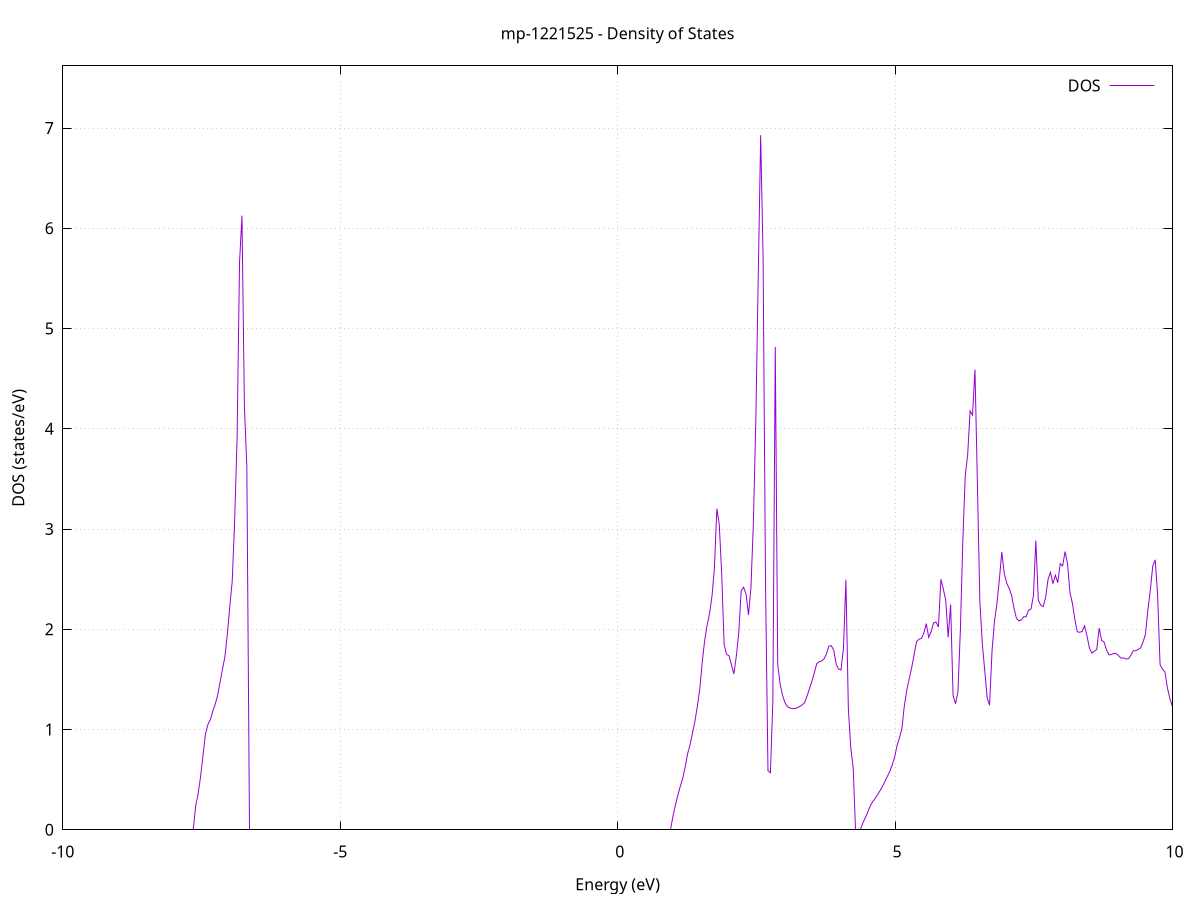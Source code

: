 set title 'mp-1221525 - Density of States'
set xlabel 'Energy (eV)'
set ylabel 'DOS (states/eV)'
set grid
set xrange [-10:10]
set yrange [0:7.620]
set xzeroaxis lt -1
set terminal png size 800,600
set output 'mp-1221525_dos_gnuplot.png'
plot '-' using 1:2 with lines title 'DOS'
-30.998300 0.000000
-30.954400 0.000000
-30.910500 0.000000
-30.866600 0.000000
-30.822700 0.000000
-30.778800 0.000000
-30.734900 0.000000
-30.691000 0.000000
-30.647100 0.000000
-30.603200 0.000000
-30.559400 0.000000
-30.515500 0.000000
-30.471600 0.000000
-30.427700 0.000000
-30.383800 0.000000
-30.339900 0.000000
-30.296000 0.000000
-30.252100 0.000000
-30.208200 0.000000
-30.164300 0.000000
-30.120400 0.000000
-30.076600 0.000000
-30.032700 0.000000
-29.988800 0.000000
-29.944900 0.000000
-29.901000 0.000000
-29.857100 0.000000
-29.813200 0.000000
-29.769300 0.000000
-29.725400 0.000000
-29.681500 0.000000
-29.637700 0.000000
-29.593800 0.000000
-29.549900 0.000000
-29.506000 0.000000
-29.462100 0.000000
-29.418200 0.000000
-29.374300 0.000000
-29.330400 0.000000
-29.286500 0.000000
-29.242600 0.000000
-29.198800 0.000000
-29.154900 0.000000
-29.111000 0.000000
-29.067100 0.000000
-29.023200 0.000000
-28.979300 0.000000
-28.935400 0.000000
-28.891500 0.000000
-28.847600 0.000000
-28.803700 0.000000
-28.759900 0.000000
-28.716000 0.000000
-28.672100 0.000000
-28.628200 0.000000
-28.584300 0.000000
-28.540400 0.000000
-28.496500 0.000000
-28.452600 0.000000
-28.408700 0.000000
-28.364800 0.000000
-28.321000 0.000000
-28.277100 0.000000
-28.233200 0.000000
-28.189300 0.000000
-28.145400 0.000000
-28.101500 0.000000
-28.057600 0.000000
-28.013700 0.000000
-27.969800 0.000000
-27.925900 0.000000
-27.882000 0.000000
-27.838200 0.000000
-27.794300 0.000000
-27.750400 0.000000
-27.706500 0.000000
-27.662600 0.000000
-27.618700 0.000000
-27.574800 0.000000
-27.530900 0.000000
-27.487000 0.000000
-27.443100 0.000000
-27.399300 0.000000
-27.355400 0.000000
-27.311500 0.000000
-27.267600 0.000000
-27.223700 0.000000
-27.179800 0.000000
-27.135900 0.000000
-27.092000 0.000000
-27.048100 0.000000
-27.004200 0.878700
-26.960400 2.711900
-26.916500 4.502700
-26.872600 9.087400
-26.828700 14.932000
-26.784800 20.135800
-26.740900 15.180300
-26.697000 5.566700
-26.653100 4.712200
-26.609200 3.745600
-26.565300 6.697200
-26.521500 7.477200
-26.477600 9.665100
-26.433700 11.328100
-26.389800 13.361900
-26.345900 14.762200
-26.302000 17.108500
-26.258100 17.715500
-26.214200 24.729700
-26.170300 25.618600
-26.126400 21.627200
-26.082600 13.165500
-26.038700 6.964400
-25.994800 1.854600
-25.950900 0.000000
-25.907000 0.000000
-25.863100 0.000000
-25.819200 0.000000
-25.775300 0.000000
-25.731400 0.000000
-25.687500 0.000000
-25.643600 0.000000
-25.599800 0.000000
-25.555900 0.000000
-25.512000 0.000000
-25.468100 0.000000
-25.424200 0.000000
-25.380300 0.000000
-25.336400 0.000000
-25.292500 0.000000
-25.248600 0.000000
-25.204700 0.000000
-25.160900 0.000000
-25.117000 0.000000
-25.073100 0.000000
-25.029200 0.000000
-24.985300 0.000000
-24.941400 0.000000
-24.897500 0.000000
-24.853600 0.000000
-24.809700 0.000000
-24.765800 0.000000
-24.722000 0.000000
-24.678100 0.000000
-24.634200 0.000000
-24.590300 0.000000
-24.546400 0.000000
-24.502500 0.000000
-24.458600 0.000000
-24.414700 0.000000
-24.370800 0.000000
-24.326900 0.000000
-24.283100 0.000000
-24.239200 0.000000
-24.195300 0.000000
-24.151400 0.000000
-24.107500 0.000000
-24.063600 0.000000
-24.019700 0.000000
-23.975800 0.000000
-23.931900 0.000000
-23.888000 0.000000
-23.844200 0.000000
-23.800300 0.000000
-23.756400 0.000000
-23.712500 0.000000
-23.668600 0.000000
-23.624700 0.000000
-23.580800 0.000000
-23.536900 0.000000
-23.493000 0.000000
-23.449100 0.000000
-23.405300 0.000000
-23.361400 0.000000
-23.317500 0.000000
-23.273600 0.000000
-23.229700 0.000000
-23.185800 0.000000
-23.141900 0.000000
-23.098000 0.000000
-23.054100 0.000000
-23.010200 0.000000
-22.966300 0.000000
-22.922500 0.000000
-22.878600 0.000000
-22.834700 0.000000
-22.790800 0.000000
-22.746900 0.000000
-22.703000 0.000000
-22.659100 0.000000
-22.615200 0.000000
-22.571300 0.000000
-22.527400 0.000000
-22.483600 0.000000
-22.439700 0.000000
-22.395800 0.000000
-22.351900 0.000000
-22.308000 0.000000
-22.264100 0.000000
-22.220200 0.000000
-22.176300 0.000000
-22.132400 0.000000
-22.088500 0.000000
-22.044700 0.000000
-22.000800 0.000000
-21.956900 0.000000
-21.913000 0.000000
-21.869100 0.000000
-21.825200 0.000000
-21.781300 0.000000
-21.737400 0.000000
-21.693500 0.000000
-21.649600 0.000000
-21.605800 0.000000
-21.561900 0.000000
-21.518000 0.000000
-21.474100 0.000000
-21.430200 0.000000
-21.386300 0.000000
-21.342400 0.000000
-21.298500 0.000000
-21.254600 0.000000
-21.210700 0.000000
-21.166900 0.000000
-21.123000 0.000000
-21.079100 0.000000
-21.035200 0.000000
-20.991300 0.000000
-20.947400 0.000000
-20.903500 0.000000
-20.859600 0.000000
-20.815700 0.000000
-20.771800 0.000000
-20.727900 0.000000
-20.684100 0.000000
-20.640200 0.000000
-20.596300 0.000000
-20.552400 0.000000
-20.508500 0.000000
-20.464600 0.000000
-20.420700 0.000000
-20.376800 0.000000
-20.332900 0.000000
-20.289000 0.000000
-20.245200 0.000000
-20.201300 0.000000
-20.157400 0.000000
-20.113500 0.000000
-20.069600 0.000000
-20.025700 0.000000
-19.981800 0.000000
-19.937900 0.000000
-19.894000 0.000000
-19.850100 0.000000
-19.806300 0.000000
-19.762400 0.000000
-19.718500 0.000000
-19.674600 0.000000
-19.630700 0.000000
-19.586800 0.000000
-19.542900 0.000000
-19.499000 0.000000
-19.455100 0.000000
-19.411200 0.000000
-19.367400 0.000000
-19.323500 0.000000
-19.279600 0.000000
-19.235700 0.000000
-19.191800 0.000000
-19.147900 0.000000
-19.104000 0.000000
-19.060100 0.000000
-19.016200 0.000000
-18.972300 0.000000
-18.928500 0.000000
-18.884600 0.000000
-18.840700 0.000000
-18.796800 0.000000
-18.752900 0.000000
-18.709000 0.000000
-18.665100 0.000000
-18.621200 0.000000
-18.577300 0.000000
-18.533400 0.000000
-18.489500 0.000000
-18.445700 0.000000
-18.401800 0.000000
-18.357900 0.000000
-18.314000 0.000000
-18.270100 0.000000
-18.226200 0.000000
-18.182300 0.000000
-18.138400 0.000000
-18.094500 0.000000
-18.050600 0.000000
-18.006800 0.000000
-17.962900 0.000000
-17.919000 0.000000
-17.875100 0.000000
-17.831200 0.000000
-17.787300 0.000000
-17.743400 0.000000
-17.699500 0.000000
-17.655600 0.000000
-17.611700 0.000000
-17.567900 0.000000
-17.524000 0.000000
-17.480100 0.000000
-17.436200 0.000000
-17.392300 0.000000
-17.348400 0.000000
-17.304500 0.000000
-17.260600 0.000000
-17.216700 0.000000
-17.172800 0.000000
-17.129000 0.000000
-17.085100 0.000000
-17.041200 0.000000
-16.997300 0.000000
-16.953400 0.000000
-16.909500 0.000000
-16.865600 0.000000
-16.821700 0.000000
-16.777800 0.000000
-16.733900 0.000000
-16.690100 0.000000
-16.646200 0.000000
-16.602300 0.000000
-16.558400 0.000000
-16.514500 0.000000
-16.470600 0.000000
-16.426700 0.000000
-16.382800 0.000000
-16.338900 0.000000
-16.295000 0.000000
-16.251100 0.000000
-16.207300 0.000000
-16.163400 0.000000
-16.119500 0.000000
-16.075600 0.000000
-16.031700 0.000000
-15.987800 0.000000
-15.943900 0.000000
-15.900000 0.000000
-15.856100 0.000000
-15.812200 0.000000
-15.768400 0.000000
-15.724500 0.000000
-15.680600 0.000000
-15.636700 0.000000
-15.592800 0.000000
-15.548900 0.000000
-15.505000 0.000000
-15.461100 0.000000
-15.417200 0.000000
-15.373300 0.000000
-15.329500 0.000000
-15.285600 0.000000
-15.241700 0.000000
-15.197800 0.000000
-15.153900 0.000000
-15.110000 0.000000
-15.066100 0.000000
-15.022200 0.000000
-14.978300 0.000000
-14.934400 0.000000
-14.890600 0.000000
-14.846700 0.000000
-14.802800 0.000000
-14.758900 0.000000
-14.715000 0.000000
-14.671100 0.000000
-14.627200 0.000000
-14.583300 0.000000
-14.539400 0.000000
-14.495500 0.000000
-14.451700 0.000000
-14.407800 0.000000
-14.363900 0.000000
-14.320000 0.000000
-14.276100 0.000000
-14.232200 0.000000
-14.188300 0.000000
-14.144400 0.000000
-14.100500 0.000000
-14.056600 0.000000
-14.012800 0.000000
-13.968900 0.000000
-13.925000 0.000000
-13.881100 0.000000
-13.837200 0.000000
-13.793300 0.000000
-13.749400 0.000000
-13.705500 0.000000
-13.661600 0.000000
-13.617700 0.000000
-13.573800 0.000000
-13.530000 0.000000
-13.486100 0.000000
-13.442200 0.000000
-13.398300 0.000000
-13.354400 0.000000
-13.310500 0.000000
-13.266600 0.000000
-13.222700 0.000000
-13.178800 0.000000
-13.134900 0.000000
-13.091100 0.000000
-13.047200 0.000000
-13.003300 0.000000
-12.959400 0.000000
-12.915500 0.000000
-12.871600 0.000000
-12.827700 0.000000
-12.783800 0.000000
-12.739900 0.000000
-12.696000 0.000000
-12.652200 0.000000
-12.608300 0.000000
-12.564400 0.000000
-12.520500 0.000000
-12.476600 0.000000
-12.432700 0.000000
-12.388800 0.000000
-12.344900 0.000000
-12.301000 0.000000
-12.257100 0.000000
-12.213300 0.000000
-12.169400 0.000000
-12.125500 0.000000
-12.081600 0.000000
-12.037700 0.000000
-11.993800 0.000000
-11.949900 0.000000
-11.906000 0.000000
-11.862100 0.000000
-11.818200 0.000000
-11.774400 0.000000
-11.730500 0.000000
-11.686600 0.000000
-11.642700 0.000000
-11.598800 0.000000
-11.554900 0.000000
-11.511000 0.000000
-11.467100 0.000000
-11.423200 0.000000
-11.379300 0.000000
-11.335400 0.000000
-11.291600 0.000000
-11.247700 0.000000
-11.203800 0.000000
-11.159900 0.000000
-11.116000 0.000000
-11.072100 0.000000
-11.028200 0.000000
-10.984300 0.000000
-10.940400 0.000000
-10.896500 0.000000
-10.852700 0.000000
-10.808800 0.000000
-10.764900 0.000000
-10.721000 0.000000
-10.677100 0.000000
-10.633200 0.000000
-10.589300 0.000000
-10.545400 0.000000
-10.501500 0.000000
-10.457600 0.000000
-10.413800 0.000000
-10.369900 0.000000
-10.326000 0.000000
-10.282100 0.000000
-10.238200 0.000000
-10.194300 0.000000
-10.150400 0.000000
-10.106500 0.000000
-10.062600 0.000000
-10.018700 0.000000
-9.974900 0.000000
-9.931000 0.000000
-9.887100 0.000000
-9.843200 0.000000
-9.799300 0.000000
-9.755400 0.000000
-9.711500 0.000000
-9.667600 0.000000
-9.623700 0.000000
-9.579800 0.000000
-9.536000 0.000000
-9.492100 0.000000
-9.448200 0.000000
-9.404300 0.000000
-9.360400 0.000000
-9.316500 0.000000
-9.272600 0.000000
-9.228700 0.000000
-9.184800 0.000000
-9.140900 0.000000
-9.097000 0.000000
-9.053200 0.000000
-9.009300 0.000000
-8.965400 0.000000
-8.921500 0.000000
-8.877600 0.000000
-8.833700 0.000000
-8.789800 0.000000
-8.745900 0.000000
-8.702000 0.000000
-8.658100 0.000000
-8.614300 0.000000
-8.570400 0.000000
-8.526500 0.000000
-8.482600 0.000000
-8.438700 0.000000
-8.394800 0.000000
-8.350900 0.000000
-8.307000 0.000000
-8.263100 0.000000
-8.219200 0.000000
-8.175400 0.000000
-8.131500 0.000000
-8.087600 0.000000
-8.043700 0.000000
-7.999800 0.000000
-7.955900 0.000000
-7.912000 0.000000
-7.868100 0.000000
-7.824200 0.000000
-7.780300 0.000000
-7.736500 0.000000
-7.692600 0.000000
-7.648700 0.005100
-7.604800 0.238100
-7.560900 0.358000
-7.517000 0.528900
-7.473100 0.741000
-7.429200 0.954600
-7.385300 1.049800
-7.341400 1.097300
-7.297600 1.181400
-7.253700 1.252100
-7.209800 1.340000
-7.165900 1.469900
-7.122000 1.602000
-7.078100 1.726500
-7.034200 1.953200
-6.990300 2.227000
-6.946400 2.479700
-6.902500 3.084500
-6.858600 3.908300
-6.814800 5.653900
-6.770900 6.126400
-6.727000 4.226900
-6.683100 3.627100
-6.639200 0.000000
-6.595300 0.000000
-6.551400 0.000000
-6.507500 0.000000
-6.463600 0.000000
-6.419700 0.000000
-6.375900 0.000000
-6.332000 0.000000
-6.288100 0.000000
-6.244200 0.000000
-6.200300 0.000000
-6.156400 0.000000
-6.112500 0.000000
-6.068600 0.000000
-6.024700 0.000000
-5.980800 0.000000
-5.937000 0.000000
-5.893100 0.000000
-5.849200 0.000000
-5.805300 0.000000
-5.761400 0.000000
-5.717500 0.000000
-5.673600 0.000000
-5.629700 0.000000
-5.585800 0.000000
-5.541900 0.000000
-5.498100 0.000000
-5.454200 0.000000
-5.410300 0.000000
-5.366400 0.000000
-5.322500 0.000000
-5.278600 0.000000
-5.234700 0.000000
-5.190800 0.000000
-5.146900 0.000000
-5.103000 0.000000
-5.059200 0.000000
-5.015300 0.000000
-4.971400 0.000000
-4.927500 0.000000
-4.883600 0.000000
-4.839700 0.000000
-4.795800 0.000000
-4.751900 0.000000
-4.708000 0.000000
-4.664100 0.000000
-4.620300 0.000000
-4.576400 0.000000
-4.532500 0.000000
-4.488600 0.000000
-4.444700 0.000000
-4.400800 0.000000
-4.356900 0.000000
-4.313000 0.000000
-4.269100 0.000000
-4.225200 0.000000
-4.181300 0.000000
-4.137500 0.000000
-4.093600 0.000000
-4.049700 0.000000
-4.005800 0.000000
-3.961900 0.000000
-3.918000 0.000000
-3.874100 0.000000
-3.830200 0.000000
-3.786300 0.000000
-3.742400 0.000000
-3.698600 0.000000
-3.654700 0.000000
-3.610800 0.000000
-3.566900 0.000000
-3.523000 0.000000
-3.479100 0.000000
-3.435200 0.000000
-3.391300 0.000000
-3.347400 0.000000
-3.303500 0.000000
-3.259700 0.000000
-3.215800 0.000000
-3.171900 0.000000
-3.128000 0.000000
-3.084100 0.000000
-3.040200 0.000000
-2.996300 0.000000
-2.952400 0.000000
-2.908500 0.000000
-2.864600 0.000000
-2.820800 0.000000
-2.776900 0.000000
-2.733000 0.000000
-2.689100 0.000000
-2.645200 0.000000
-2.601300 0.000000
-2.557400 0.000000
-2.513500 0.000000
-2.469600 0.000000
-2.425700 0.000000
-2.381900 0.000000
-2.338000 0.000000
-2.294100 0.000000
-2.250200 0.000000
-2.206300 0.000000
-2.162400 0.000000
-2.118500 0.000000
-2.074600 0.000000
-2.030700 0.000000
-1.986800 0.000000
-1.942900 0.000000
-1.899100 0.000000
-1.855200 0.000000
-1.811300 0.000000
-1.767400 0.000000
-1.723500 0.000000
-1.679600 0.000000
-1.635700 0.000000
-1.591800 0.000000
-1.547900 0.000000
-1.504000 0.000000
-1.460200 0.000000
-1.416300 0.000000
-1.372400 0.000000
-1.328500 0.000000
-1.284600 0.000000
-1.240700 0.000000
-1.196800 0.000000
-1.152900 0.000000
-1.109000 0.000000
-1.065100 0.000000
-1.021300 0.000000
-0.977400 0.000000
-0.933500 0.000000
-0.889600 0.000000
-0.845700 0.000000
-0.801800 0.000000
-0.757900 0.000000
-0.714000 0.000000
-0.670100 0.000000
-0.626200 0.000000
-0.582400 0.000000
-0.538500 0.000000
-0.494600 0.000000
-0.450700 0.000000
-0.406800 0.000000
-0.362900 0.000000
-0.319000 0.000000
-0.275100 0.000000
-0.231200 0.000000
-0.187300 0.000000
-0.143500 0.000000
-0.099600 0.000000
-0.055700 0.000000
-0.011800 0.000000
0.032100 0.000000
0.076000 0.000000
0.119900 0.000000
0.163800 0.000000
0.207700 0.000000
0.251600 0.000000
0.295500 0.000000
0.339300 0.000000
0.383200 0.000000
0.427100 0.000000
0.471000 0.000000
0.514900 0.000000
0.558800 0.000000
0.602700 0.000000
0.646600 0.000000
0.690500 0.000000
0.734400 0.000000
0.778200 0.000000
0.822100 0.000000
0.866000 0.000000
0.909900 0.000000
0.953800 0.000000
0.997700 0.136100
1.041600 0.246800
1.085500 0.345100
1.129400 0.434500
1.173300 0.512200
1.217100 0.628300
1.261000 0.758400
1.304900 0.846100
1.348800 0.964100
1.392700 1.082200
1.436600 1.231300
1.480500 1.403900
1.524400 1.672500
1.568300 1.888500
1.612200 2.038500
1.656000 2.157300
1.699900 2.327300
1.743800 2.608000
1.787700 3.202800
1.831600 3.045500
1.875500 2.549700
1.919400 1.847400
1.963300 1.749200
2.007200 1.736100
2.051100 1.644700
2.094900 1.553800
2.138800 1.731200
2.182700 1.962700
2.226600 2.385400
2.270500 2.419100
2.314400 2.349300
2.358300 2.143800
2.402200 2.412600
2.446100 3.054200
2.490000 4.075700
2.533900 5.511300
2.577700 6.927600
2.621600 5.696200
2.665500 2.428400
2.709400 0.589400
2.753300 0.568600
2.797200 1.283000
2.841100 4.816400
2.885000 1.650500
2.928900 1.452900
2.972800 1.339700
3.016600 1.266800
3.060500 1.229000
3.104400 1.213700
3.148300 1.209200
3.192200 1.209000
3.236100 1.216100
3.280000 1.230300
3.323900 1.243700
3.367800 1.266800
3.411700 1.331500
3.455500 1.404100
3.499400 1.477900
3.543300 1.562800
3.587200 1.654400
3.631100 1.676100
3.675000 1.682800
3.718900 1.703800
3.762800 1.752800
3.806700 1.832200
3.850600 1.835800
3.894400 1.791400
3.938300 1.651200
3.982200 1.602500
4.026100 1.594300
4.070000 1.812900
4.113900 2.495100
4.157800 1.207600
4.201700 0.815900
4.245600 0.616900
4.289500 0.000000
4.333300 0.000000
4.377200 0.006800
4.421100 0.070700
4.465000 0.121000
4.508900 0.177900
4.552800 0.237800
4.596700 0.281100
4.640600 0.313100
4.684500 0.349300
4.728400 0.389800
4.772200 0.432800
4.816100 0.481200
4.860000 0.530600
4.903900 0.580500
4.947800 0.645900
4.991700 0.723300
5.035600 0.839400
5.079500 0.918200
5.123400 1.011000
5.167300 1.238900
5.211200 1.392800
5.255000 1.505800
5.298900 1.615600
5.342800 1.745600
5.386700 1.874900
5.430600 1.900300
5.474500 1.909500
5.518400 1.961100
5.562300 2.056700
5.606200 1.919200
5.650100 1.976800
5.693900 2.064200
5.737800 2.072800
5.781700 2.023500
5.825600 2.498800
5.869500 2.401900
5.913400 2.288500
5.957300 1.919300
6.001200 2.246800
6.045100 1.338300
6.089000 1.257400
6.132800 1.372200
6.176700 1.989400
6.220600 2.875400
6.264500 3.527900
6.308400 3.742000
6.352300 4.178100
6.396200 4.136200
6.440100 4.590000
6.484000 3.444000
6.527900 2.280000
6.571700 1.862800
6.615600 1.591300
6.659500 1.316900
6.703400 1.241700
6.747300 1.783500
6.791200 2.077600
6.835100 2.255200
6.879000 2.491200
6.922900 2.771100
6.966800 2.563700
7.010600 2.462200
7.054500 2.409700
7.098400 2.341000
7.142300 2.214600
7.186200 2.111500
7.230100 2.083600
7.274000 2.093300
7.317900 2.124600
7.361800 2.124400
7.405700 2.189800
7.449600 2.202300
7.493400 2.334400
7.537300 2.885500
7.581200 2.290900
7.625100 2.240500
7.669000 2.226000
7.712900 2.314800
7.756800 2.497800
7.800700 2.568900
7.844600 2.454400
7.888500 2.539100
7.932300 2.465000
7.976200 2.654400
8.020100 2.632100
8.064000 2.775100
8.107900 2.656100
8.151800 2.366900
8.195700 2.259100
8.239600 2.101000
8.283500 1.975900
8.327400 1.969600
8.371200 1.978200
8.415100 2.034500
8.459000 1.933000
8.502900 1.812700
8.546800 1.762200
8.590700 1.781300
8.634600 1.798200
8.678500 2.012000
8.722400 1.888300
8.766300 1.874100
8.810100 1.794900
8.854000 1.746100
8.897900 1.747700
8.941800 1.758500
8.985700 1.757500
9.029600 1.735200
9.073500 1.712200
9.117400 1.714600
9.161300 1.702800
9.205200 1.707000
9.249000 1.739000
9.292900 1.785600
9.336800 1.786400
9.380700 1.798900
9.424600 1.814300
9.468500 1.871200
9.512400 1.950000
9.556300 2.193300
9.600200 2.388700
9.644100 2.630700
9.688000 2.692900
9.731800 2.339800
9.775700 1.648600
9.819600 1.602300
9.863500 1.574700
9.907400 1.418500
9.951300 1.310500
9.995200 1.235900
10.039100 1.261400
10.083000 1.382700
10.126900 1.486200
10.170700 1.452300
10.214600 1.497100
10.258500 1.565700
10.302400 1.609700
10.346300 1.669800
10.390200 1.710700
10.434100 1.760900
10.478000 1.830200
10.521900 1.843400
10.565800 1.915800
10.609600 2.030400
10.653500 2.169400
10.697400 2.352500
10.741300 2.657400
10.785200 2.948700
10.829100 3.264700
10.873000 3.533600
10.916900 3.727400
10.960800 3.805200
11.004700 3.741400
11.048500 3.584200
11.092400 3.590200
11.136300 3.387200
11.180200 3.296000
11.224100 2.930300
11.268000 2.898600
11.311900 2.962200
11.355800 3.094200
11.399700 3.150400
11.443600 3.206200
11.487400 3.440100
11.531300 3.453800
11.575200 3.763100
11.619100 3.452900
11.663000 3.468500
11.706900 3.484500
11.750800 3.360900
11.794700 3.303900
11.838600 3.172700
11.882500 3.309200
11.926400 3.549400
11.970200 3.097400
12.014100 3.654400
12.058000 3.734200
12.101900 3.376500
12.145800 3.103900
12.189700 2.999800
12.233600 3.023300
12.277500 2.886700
12.321400 3.226400
12.365300 3.441300
12.409100 3.281700
12.453000 3.150300
12.496900 2.634600
12.540800 2.393100
12.584700 2.320600
12.628600 2.132000
12.672500 2.058300
12.716400 2.011000
12.760300 2.025500
12.804200 1.975800
12.848000 2.006900
12.891900 2.028300
12.935800 2.208200
12.979700 2.448600
13.023600 2.752300
13.067500 2.636700
13.111400 2.477300
13.155300 2.360900
13.199200 2.242000
13.243100 2.213700
13.286900 2.198200
13.330800 2.081700
13.374700 1.977400
13.418600 1.822000
13.462500 1.685300
13.506400 1.654500
13.550300 1.643800
13.594200 1.620700
13.638100 1.560500
13.682000 1.563900
13.725800 1.665500
13.769700 1.456000
13.813600 1.334100
13.857500 1.246600
13.901400 1.180900
13.945300 1.076000
13.989200 0.802900
14.033100 0.686300
14.077000 0.639000
14.120900 0.531600
14.164700 0.448800
14.208600 0.445100
14.252500 0.442600
14.296400 0.440700
14.340300 0.440300
14.384200 0.441100
14.428100 0.442500
14.472000 0.444600
14.515900 0.446600
14.559800 0.450900
14.603700 0.455100
14.647500 0.457300
14.691400 0.460700
14.735300 0.463800
14.779200 0.466600
14.823100 0.469200
14.867000 0.473100
14.910900 0.478600
14.954800 0.484500
14.998700 0.485500
15.042600 0.480000
15.086400 0.483500
15.130300 0.489300
15.174200 0.492400
15.218100 0.494700
15.262000 0.498200
15.305900 0.502900
15.349800 0.509400
15.393700 0.517000
15.437600 0.527800
15.481500 0.538900
15.525300 0.547600
15.569200 0.553100
15.613100 0.557400
15.657000 0.567400
15.700900 0.577700
15.744800 0.574900
15.788700 0.557500
15.832600 0.555200
15.876500 0.554700
15.920400 0.553600
15.964200 0.551400
16.008100 0.548400
16.052000 0.544700
16.095900 0.541800
16.139800 0.538100
16.183700 0.532400
16.227600 0.524400
16.271500 0.513300
16.315400 0.495300
16.359300 0.489900
16.403100 0.490700
16.447000 0.492400
16.490900 0.491300
16.534800 0.481800
16.578700 0.469300
16.622600 0.468200
16.666500 0.468800
16.710400 0.474600
16.754300 0.501800
16.798200 0.551100
16.842100 0.603600
16.885900 0.637400
16.929800 0.625100
16.973700 0.624100
17.017600 0.641800
17.061500 0.653600
17.105400 0.649200
17.149300 0.643700
17.193200 0.658400
17.237100 0.681000
17.281000 0.694600
17.324800 0.724300
17.368700 0.763900
17.412600 0.766900
17.456500 0.753500
17.500400 0.756500
17.544300 0.746100
17.588200 0.741800
17.632100 0.729800
17.676000 0.718400
17.719900 0.709300
17.763700 0.701300
17.807600 0.691200
17.851500 0.679700
17.895400 0.667400
17.939300 0.654700
17.983200 0.642600
18.027100 0.636900
18.071000 0.633700
18.114900 0.633900
18.158800 0.643900
18.202600 0.651200
18.246500 0.662000
18.290400 0.673600
18.334300 0.685600
18.378200 0.698800
18.422100 0.714400
18.466000 0.724800
18.509900 0.780900
18.553800 0.758600
18.597700 0.772300
18.641500 0.789800
18.685400 0.811200
18.729300 0.818400
18.773200 0.824600
18.817100 0.850800
18.861000 0.870000
18.904900 0.899900
18.948800 0.912700
18.992700 0.913500
19.036600 0.915000
19.080500 0.989500
19.124300 1.105100
19.168200 1.047700
19.212100 0.892700
19.256000 0.888300
19.299900 0.787800
19.343800 0.748100
19.387700 0.722000
19.431600 0.731300
19.475500 0.712700
19.519400 0.607600
19.563200 0.523000
19.607100 0.558900
19.651000 0.659900
19.694900 0.762500
19.738800 0.884800
19.782700 0.930000
19.826600 0.892700
19.870500 0.822300
19.914400 0.831600
19.958300 0.847500
20.002100 0.870300
20.046000 0.896000
20.089900 0.895400
20.133800 0.876100
20.177700 0.867900
20.221600 0.887700
20.265500 0.889100
20.309400 0.874000
20.353300 0.874200
20.397200 0.885800
20.441000 0.946300
20.484900 0.990400
20.528800 1.047900
20.572700 1.104900
20.616600 1.163300
20.660500 1.241300
20.704400 1.312900
20.748300 1.337000
20.792200 1.248000
20.836100 1.180200
20.879900 1.167200
20.923800 1.163300
20.967700 1.137500
21.011600 1.148700
21.055500 1.166300
21.099400 1.149900
21.143300 1.114400
21.187200 1.089200
21.231100 1.080600
21.275000 0.984800
21.318900 0.923900
21.362700 0.920300
21.406600 0.919200
21.450500 0.919200
21.494400 0.921400
21.538300 0.896400
21.582200 0.896800
21.626100 0.897400
21.670000 0.901800
21.713900 0.912500
21.757800 0.934500
21.801600 0.979600
21.845500 1.075100
21.889400 1.193400
21.933300 1.271600
21.977200 1.314100
22.021100 1.285000
22.065000 1.191700
22.108900 1.207100
22.152800 1.208200
22.196700 1.206100
22.240500 1.215600
22.284400 1.236400
22.328300 1.269200
22.372200 1.301900
22.416100 1.319300
22.460000 1.347400
22.503900 1.391100
22.547800 1.446200
22.591700 1.594500
22.635600 1.610800
22.679400 1.753700
22.723300 1.708100
22.767200 1.727900
22.811100 1.722000
22.855000 1.642700
22.898900 1.622400
22.942800 1.569700
22.986700 1.538200
23.030600 1.515600
23.074500 1.511300
23.118300 1.577000
23.162200 1.632500
23.206100 1.658000
23.250000 1.633500
23.293900 1.442000
23.337800 1.333800
23.381700 1.327000
23.425600 1.323100
23.469500 1.326500
23.513400 1.327900
23.557200 1.338800
23.601100 1.393400
23.645000 1.441000
23.688900 1.450800
23.732800 1.546500
23.776700 1.550100
23.820600 1.545500
23.864500 1.568300
23.908400 1.616900
23.952300 1.755900
23.996200 1.918400
24.040000 2.022700
24.083900 2.151300
24.127800 2.251800
24.171700 2.376800
24.215600 2.427900
24.259500 2.315000
24.303400 2.186200
24.347300 2.112400
24.391200 2.002200
24.435100 2.026600
24.478900 2.113700
24.522800 1.990100
24.566700 1.977900
24.610600 1.960400
24.654500 1.865400
24.698400 1.803000
24.742300 1.764800
24.786200 1.732100
24.830100 1.739400
24.874000 1.757700
24.917800 1.742600
24.961700 1.735800
25.005600 1.759000
25.049500 1.751500
25.093400 1.792100
25.137300 1.790600
25.181200 1.805200
25.225100 1.898500
25.269000 2.119100
25.312900 2.303800
25.356700 2.290400
25.400600 2.238600
25.444500 2.240300
25.488400 2.123200
25.532300 2.267200
25.576200 2.470300
25.620100 2.918100
25.664000 5.825100
25.707900 5.708000
25.751800 3.798900
25.795600 2.855200
25.839500 2.321100
25.883400 1.978500
25.927300 1.714000
25.971200 1.554600
26.015100 1.471700
26.059000 1.433200
26.102900 1.388400
26.146800 1.369500
26.190700 1.359900
26.234600 1.352600
26.278400 1.330200
26.322300 1.327300
26.366200 1.324500
26.410100 1.295300
26.454000 1.274900
26.497900 1.266000
26.541800 1.257100
26.585700 1.247100
26.629600 1.251000
26.673500 1.244800
26.717300 1.244700
26.761200 1.243900
26.805100 1.244500
26.849000 1.248100
26.892900 1.253300
26.936800 1.277900
26.980700 1.339400
27.024600 1.279300
27.068500 1.260900
27.112400 1.238000
27.156200 1.221600
27.200100 1.200900
27.244000 1.177400
27.287900 1.149300
27.331800 1.126300
27.375700 1.111000
27.419600 1.098900
27.463500 1.092700
27.507400 1.090100
27.551300 1.096000
27.595100 1.097500
27.639000 1.083500
27.682900 1.073300
27.726800 1.066100
27.770700 1.062000
27.814600 1.074000
27.858500 1.047700
27.902400 1.039600
27.946300 1.042800
27.990200 1.043200
28.034000 1.027000
28.077900 1.025100
28.121800 1.025200
28.165700 1.033100
28.209600 1.043700
28.253500 1.053700
28.297400 1.121600
28.341300 1.138600
28.385200 1.144400
28.429100 1.139700
28.473000 1.132200
28.516800 1.133700
28.560700 1.116100
28.604600 1.139200
28.648500 1.183800
28.692400 1.244400
28.736300 1.243800
28.780200 1.237900
28.824100 1.273600
28.868000 1.301000
28.911900 1.583700
28.955700 1.310800
28.999600 1.170700
29.043500 1.049500
29.087400 0.966500
29.131300 0.916300
29.175200 0.894900
29.219100 0.882600
29.263000 0.869300
29.306900 0.864000
29.350800 0.866700
29.394600 0.864800
29.438500 0.864100
29.482400 0.862900
29.526300 0.867400
29.570200 0.882200
29.614100 0.906400
29.658000 0.906000
29.701900 0.910000
29.745800 0.925000
29.789700 0.935300
29.833500 0.948400
29.877400 0.965300
29.921300 0.987700
29.965200 1.014300
30.009100 1.053500
30.053000 1.105400
30.096900 1.182800
30.140800 1.301500
30.184700 1.389600
30.228600 1.428200
30.272400 1.455300
30.316300 1.467500
30.360200 1.494800
30.404100 1.524300
30.448000 1.536200
30.491900 1.520300
30.535800 1.503400
30.579700 1.480000
30.623600 1.411300
30.667500 1.397100
30.711400 1.423100
30.755200 1.398700
30.799100 1.393000
30.843000 1.389600
30.886900 1.399400
30.930800 1.363800
30.974700 1.340100
31.018600 1.329500
31.062500 1.316600
31.106400 1.320700
31.150300 1.320200
31.194100 1.317200
31.238000 1.233000
31.281900 1.231900
31.325800 1.190300
31.369700 1.169800
31.413600 1.181900
31.457500 1.208500
31.501400 1.222500
31.545300 1.228500
31.589200 1.234900
31.633000 1.258900
31.676900 1.209600
31.720800 1.151600
31.764700 1.151200
31.808600 1.111700
31.852500 1.115100
31.896400 1.119300
31.940300 1.126400
31.984200 1.138400
32.028100 1.155800
32.071900 1.154400
32.115800 1.163800
32.159700 1.176300
32.203600 1.189400
32.247500 1.184400
32.291400 1.204200
32.335300 1.219300
32.379200 1.198200
32.423100 1.215300
32.467000 1.292300
32.510800 1.224900
32.554700 1.129300
32.598600 1.114900
32.642500 1.135800
32.686400 1.148700
32.730300 1.150900
32.774200 1.135900
32.818100 1.129900
32.862000 1.134100
32.905900 1.145300
32.949700 1.174200
32.993600 1.235800
33.037500 1.320200
33.081400 1.401600
33.125300 1.436400
33.169200 1.415400
33.213100 1.373900
33.257000 1.330200
33.300900 1.319400
33.344800 1.337700
33.388700 1.351400
33.432500 1.424800
33.476400 1.667300
33.520300 1.736900
33.564200 1.848100
33.608100 2.001300
33.652000 1.990800
33.695900 1.955700
33.739800 1.954600
33.783700 2.049800
33.827600 2.109400
33.871400 2.097100
33.915300 2.169700
33.959200 2.194000
34.003100 1.954500
34.047000 1.868300
34.090900 1.730500
34.134800 1.601000
34.178700 1.502600
34.222600 1.413300
34.266500 1.306400
34.310300 1.262300
34.354200 1.242600
34.398100 1.251000
34.442000 1.287600
34.485900 1.398300
34.529800 1.522700
34.573700 1.602600
34.617600 1.664800
34.661500 1.713200
34.705400 1.852100
34.749200 2.027700
34.793100 1.947600
34.837000 1.938500
34.880900 1.922600
34.924800 1.898900
34.968700 1.921300
35.012600 1.893200
35.056500 1.833600
35.100400 1.774000
35.144300 1.614400
35.188100 1.489900
35.232000 1.434800
35.275900 1.442400
35.319800 1.481100
35.363700 1.502300
35.407600 1.500400
35.451500 1.514900
35.495400 1.570100
35.539300 1.601000
35.583200 1.587300
35.627100 1.547100
35.670900 1.537900
35.714800 1.557700
35.758700 1.560000
35.802600 1.563600
35.846500 1.633300
35.890400 1.662300
35.934300 1.698500
35.978200 1.704900
36.022100 1.672500
36.066000 1.682400
36.109800 1.695200
36.153700 1.687100
36.197600 1.778400
36.241500 1.890000
36.285400 1.952000
36.329300 1.928200
36.373200 1.938600
36.417100 1.903800
36.461000 1.850800
36.504900 1.765900
36.548700 1.644400
36.592600 1.594600
36.636500 1.613200
36.680400 1.711600
36.724300 1.753600
36.768200 1.760600
36.812100 1.837900
36.856000 1.916400
36.899900 1.821600
36.943800 1.716200
36.987600 1.691300
37.031500 1.662800
37.075400 1.650100
37.119300 1.649500
37.163200 1.590400
37.207100 1.592000
37.251000 1.518300
37.294900 1.477200
37.338800 1.474500
37.382700 1.438900
37.426500 1.531500
37.470400 1.473500
37.514300 1.385700
37.558200 1.526900
37.602100 1.684100
37.646000 1.590500
37.689900 1.530300
37.733800 1.580200
37.777700 1.667900
37.821600 1.746600
37.865500 1.863900
37.909300 1.925300
37.953200 1.991800
37.997100 1.945200
38.041000 1.882900
38.084900 1.856700
38.128800 1.836500
38.172700 1.759300
38.216600 1.614900
38.260500 1.431200
38.304400 1.392600
38.348200 1.363400
38.392100 1.342000
38.436000 1.309700
38.479900 1.340800
38.523800 1.375500
38.567700 1.384900
38.611600 1.247900
38.655500 1.153700
38.699400 1.071800
38.743300 0.976800
38.787100 0.914400
38.831000 0.887500
38.874900 0.874600
38.918800 0.888900
38.962700 0.891400
39.006600 0.912400
39.050500 0.986100
39.094400 1.035300
39.138300 1.080100
39.182200 1.146900
39.226000 1.151500
39.269900 1.243600
39.313800 1.323000
39.357700 1.401700
39.401600 1.455100
39.445500 1.491800
39.489400 1.513500
39.533300 1.565700
39.577200 1.606700
39.621100 1.586900
39.664900 1.576900
39.708800 1.579800
39.752700 1.554900
39.796600 1.503900
39.840500 1.496400
39.884400 1.473500
39.928300 1.453200
39.972200 1.474500
40.016100 1.504200
40.060000 1.527200
40.103900 1.460200
40.147700 1.498500
40.191600 1.529200
40.235500 1.540500
40.279400 1.620000
40.323300 1.757300
40.367200 1.925600
40.411100 2.018300
40.455000 2.134100
40.498900 2.283900
40.542800 2.422900
40.586600 2.443000
40.630500 2.447200
40.674400 2.420100
40.718300 2.365700
40.762200 2.384800
40.806100 2.290500
40.850000 2.194900
40.893900 2.079400
40.937800 2.000700
40.981700 1.915000
41.025500 1.872000
41.069400 1.790200
41.113300 1.689400
41.157200 1.623900
41.201100 1.573300
41.245000 1.528300
41.288900 1.570600
41.332800 1.640500
41.376700 1.771500
41.420600 1.877100
41.464400 1.909400
41.508300 2.007400
41.552200 2.041700
41.596100 2.086500
41.640000 1.999500
41.683900 1.746600
41.727800 1.585900
41.771700 1.609000
41.815600 1.493200
41.859500 1.468100
41.903300 1.420000
41.947200 1.352700
41.991100 1.311600
42.035000 1.373400
42.078900 1.471100
42.122800 1.595200
42.166700 1.793000
42.210600 1.959800
42.254500 2.048100
42.298400 2.095300
42.342200 2.050300
42.386100 2.103800
42.430000 2.108200
42.473900 2.175800
42.517800 2.192100
42.561700 2.285200
42.605600 2.353700
42.649500 2.307700
42.693400 2.181200
42.737300 2.079400
42.781200 1.983500
42.825000 1.840500
42.868900 1.707100
42.912800 1.637400
42.956700 1.607400
43.000600 1.625500
43.044500 1.707500
43.088400 1.811900
43.132300 1.969300
43.176200 2.092300
43.220100 2.114100
43.263900 2.099400
43.307800 2.064900
43.351700 2.161100
43.395600 2.259300
43.439500 2.231400
43.483400 2.123100
43.527300 2.002900
43.571200 1.922500
43.615100 1.836200
43.659000 1.737100
43.702800 1.691700
43.746700 1.681800
43.790600 1.687200
43.834500 1.716400
43.878400 1.761100
43.922300 1.747500
43.966200 1.782600
44.010100 1.761400
44.054000 1.768300
44.097900 1.787100
44.141700 1.817100
44.185600 1.880400
44.229500 1.840600
44.273400 1.855600
44.317300 1.887800
44.361200 1.869700
44.405100 1.957700
44.449000 2.083000
44.492900 2.103300
44.536800 2.088700
44.580600 2.001000
44.624500 1.955900
44.668400 2.024000
44.712300 2.150100
44.756200 2.282600
44.800100 2.326900
44.844000 2.418400
44.887900 2.327100
44.931800 2.116500
44.975700 2.087900
45.019600 2.055700
45.063400 2.025200
45.107300 2.000900
45.151200 2.318300
45.195100 2.093700
45.239000 1.891000
45.282900 1.702900
45.326800 1.507000
45.370700 1.508400
45.414600 1.522100
45.458500 1.532700
45.502300 1.680900
45.546200 1.885100
45.590100 2.077500
45.634000 2.228100
45.677900 2.240700
45.721800 2.202700
45.765700 2.236400
45.809600 2.291100
45.853500 2.306500
45.897400 2.174800
45.941200 2.059200
45.985100 1.989500
46.029000 1.914600
46.072900 1.810900
46.116800 1.730400
46.160700 1.672100
46.204600 1.624000
46.248500 1.603300
46.292400 1.639400
46.336300 1.716700
46.380100 1.741800
46.424000 1.706900
46.467900 1.657200
46.511800 1.607300
46.555700 1.624100
46.599600 1.684100
46.643500 1.635300
46.687400 1.633700
46.731300 1.615200
46.775200 1.590100
46.819000 1.602000
46.862900 1.610300
46.906800 1.721100
46.950700 1.764200
46.994600 1.821400
47.038500 1.806500
47.082400 1.768400
47.126300 1.753800
47.170200 1.731600
47.214100 1.778000
47.258000 1.804100
47.301800 1.802600
47.345700 1.738100
47.389600 1.740100
47.433500 1.795300
47.477400 1.839900
47.521300 1.801300
47.565200 1.795400
47.609100 1.725800
47.653000 1.669800
47.696900 1.611900
47.740700 1.581600
47.784600 1.551600
47.828500 1.532700
47.872400 1.520000
47.916300 1.501000
47.960200 1.480900
48.004100 1.388300
48.048000 1.358600
48.091900 1.321000
48.135800 1.295600
48.179600 1.294500
48.223500 1.288600
48.267400 1.294900
48.311300 1.272400
48.355200 1.270900
48.399100 1.277000
48.443000 1.300100
48.486900 1.317900
48.530800 1.403400
48.574700 1.480400
48.618500 1.525200
48.662400 1.568000
48.706300 1.648800
48.750200 1.689200
48.794100 1.742800
48.838000 1.789100
48.881900 1.792500
48.925800 1.737400
48.969700 1.643500
49.013600 1.640100
49.057400 1.609800
49.101300 1.580600
49.145200 1.614000
49.189100 1.634900
49.233000 1.713700
49.276900 1.795800
49.320800 1.799500
49.364700 1.761100
49.408600 1.715300
49.452500 1.655300
49.496400 1.588700
49.540200 1.589300
49.584100 1.539400
49.628000 1.554800
49.671900 1.572600
49.715800 1.601600
49.759700 1.588400
49.803600 1.560500
49.847500 1.528100
49.891400 1.475500
49.935300 1.448700
49.979100 1.435200
50.023000 1.390000
50.066900 1.381700
50.110800 1.378000
50.154700 1.381700
50.198600 1.392200
50.242500 1.415600
50.286400 1.422600
50.330300 1.399600
50.374200 1.389500
50.418000 1.366500
50.461900 1.347500
50.505800 1.344800
50.549700 1.268700
50.593600 1.227300
50.637500 1.177100
50.681400 1.126600
50.725300 1.054400
50.769200 0.983100
50.813100 0.925300
50.856900 0.865300
50.900800 0.797100
50.944700 0.725200
50.988600 0.679400
51.032500 0.632100
51.076400 0.591200
51.120300 0.545900
51.164200 0.515000
51.208100 0.491600
51.252000 0.467800
51.295800 0.447200
51.339700 0.427200
51.383600 0.399600
51.427500 0.366000
51.471400 0.322200
51.515300 0.267600
51.559200 0.202500
51.603100 0.138100
51.647000 0.075900
51.690900 0.047900
51.734700 0.035800
51.778600 0.026400
51.822500 0.018800
51.866400 0.012600
51.910300 0.007900
51.954200 0.004600
51.998100 0.002900
52.042000 0.002400
52.085900 0.002100
52.129800 0.001900
52.173700 0.001700
52.217500 0.001400
52.261400 0.001200
52.305300 0.001000
52.349200 0.000900
52.393100 0.000700
52.437000 0.000600
52.480900 0.000400
52.524800 0.000300
52.568700 0.000200
52.612600 0.000100
52.656400 0.000100
52.700300 0.000000
52.744200 0.000000
52.788100 0.000000
52.832000 0.000000
52.875900 0.000000
52.919800 0.000000
52.963700 0.000000
53.007600 0.000000
53.051500 0.000000
53.095300 0.000000
53.139200 0.000000
53.183100 0.000000
53.227000 0.000000
53.270900 0.000000
53.314800 0.000000
53.358700 0.000000
53.402600 0.000000
53.446500 0.000000
53.490400 0.000000
53.534200 0.000000
53.578100 0.000000
53.622000 0.000000
53.665900 0.000000
53.709800 0.000000
53.753700 0.000000
53.797600 0.000000
53.841500 0.000000
53.885400 0.000000
53.929300 0.000000
53.973100 0.000000
54.017000 0.000000
54.060900 0.000000
54.104800 0.000000
54.148700 0.000000
54.192600 0.000000
54.236500 0.000000
54.280400 0.000000
54.324300 0.000000
54.368200 0.000000
54.412100 0.000000
54.455900 0.000000
54.499800 0.000000
54.543700 0.000000
54.587600 0.000000
54.631500 0.000000
54.675400 0.000000
54.719300 0.000000
54.763200 0.000000
54.807100 0.000000
54.851000 0.000000
54.894800 0.000000
54.938700 0.000000
54.982600 0.000000
55.026500 0.000000
55.070400 0.000000
55.114300 0.000000
55.158200 0.000000
55.202100 0.000000
55.246000 0.000000
55.289900 0.000000
55.333700 0.000000
55.377600 0.000000
55.421500 0.000000
55.465400 0.000000
55.509300 0.000000
55.553200 0.000000
55.597100 0.000000
55.641000 0.000000
55.684900 0.000000
55.728800 0.000000
55.772600 0.000000
55.816500 0.000000
55.860400 0.000000
55.904300 0.000000
55.948200 0.000000
55.992100 0.000000
56.036000 0.000000
56.079900 0.000000
56.123800 0.000000
56.167700 0.000000
56.211500 0.000000
56.255400 0.000000
56.299300 0.000000
56.343200 0.000000
56.387100 0.000000
56.431000 0.000000
56.474900 0.000000
56.518800 0.000000
56.562700 0.000000
56.606600 0.000000
56.650500 0.000000
56.694300 0.000000
56.738200 0.000000
56.782100 0.000000
e
